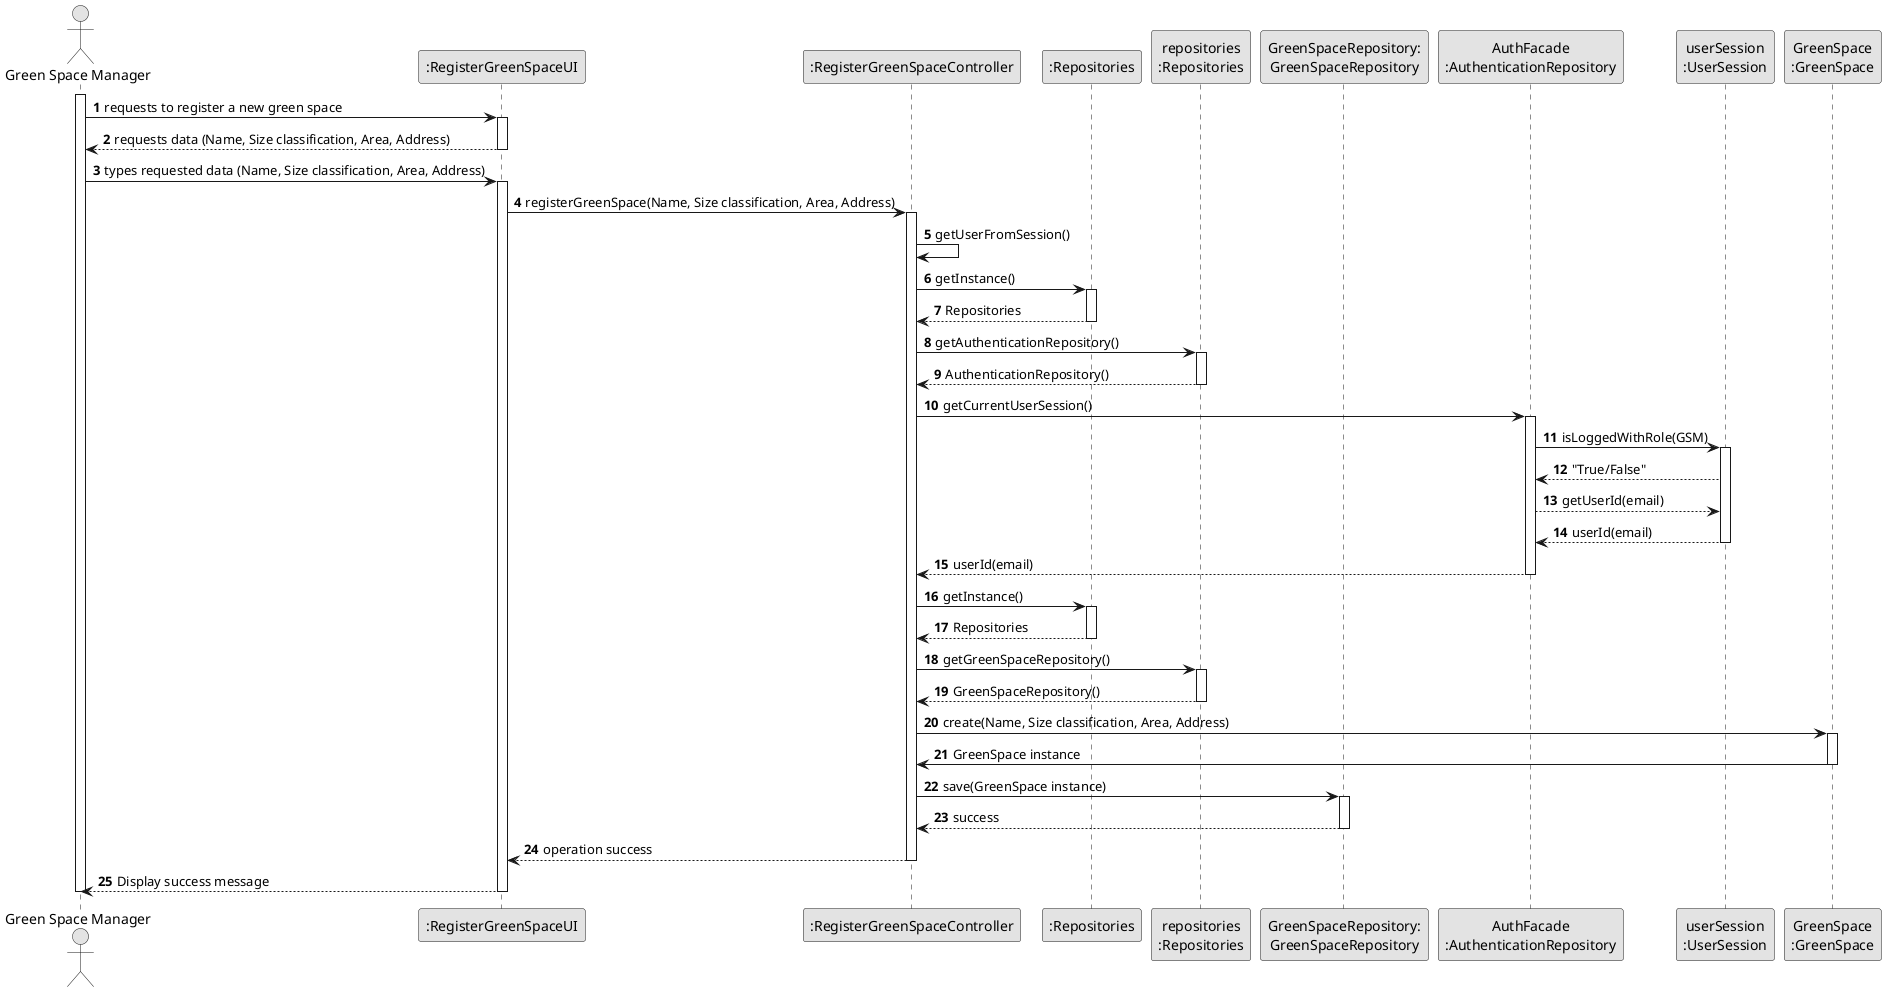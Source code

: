 @startuml
skinparam monochrome true
skinparam packageStyle rectangle
skinparam shadowing false

autonumber

actor "Green Space Manager" as GSM
participant ":RegisterGreenSpaceUI" as UI
participant ":RegisterGreenSpaceController" as CTRL
participant ":Repositories" as RepositorySingleton
participant "repositories\n:Repositories" as PLAT
participant "GreenSpaceRepository:\nGreenSpaceRepository" as GSR
participant "AuthFacade\n:AuthenticationRepository" as AUTHREP
participant "userSession\n:UserSession" as USER
participant "GreenSpace\n:GreenSpace" as GS

activate GSM

        GSM -> UI : requests to register a new green space
        activate UI

        UI --> GSM : requests data (Name, Size classification, Area, Address)
    deactivate UI

    GSM -> UI : types requested data (Name, Size classification, Area, Address)
    activate UI

    UI -> CTRL : registerGreenSpace(Name, Size classification, Area, Address)
    activate CTRL

        CTRL -> CTRL : getUserFromSession()

        CTRL -> RepositorySingleton : getInstance()
        activate RepositorySingleton
        CTRL <-- RepositorySingleton : Repositories
        deactivate RepositorySingleton

        CTRL -> PLAT : getAuthenticationRepository()
        activate PLAT
        CTRL <-- PLAT : AuthenticationRepository()
        deactivate PLAT

        CTRL -> AUTHREP : getCurrentUserSession()
        activate AUTHREP

        AUTHREP -> USER : isLoggedWithRole(GSM)
        activate USER

        AUTHREP <-- USER : "True/False"
        AUTHREP --> USER : getUserId(email)
        AUTHREP <-- USER : userId(email)
        deactivate USER

        CTRL <-- AUTHREP : userId(email)
        deactivate AUTHREP

        CTRL -> RepositorySingleton : getInstance()
        activate RepositorySingleton
        CTRL <-- RepositorySingleton : Repositories
        deactivate RepositorySingleton

        CTRL -> PLAT : getGreenSpaceRepository()
        activate PLAT
        CTRL <-- PLAT : GreenSpaceRepository()
        deactivate PLAT


       
    
        CTRL -> GS : create(Name, Size classification, Area, Address)
        activate GS
        GS -> CTRL : GreenSpace instance
        deactivate GS

        CTRL -> GSR : save(GreenSpace instance)
        activate GSR
        GSR --> CTRL : success
        deactivate GSR

        CTRL --> UI : operation success
        
    deactivate CTRL

    UI --> GSM : Display success message
    deactivate UI

deactivate GSM

@enduml
